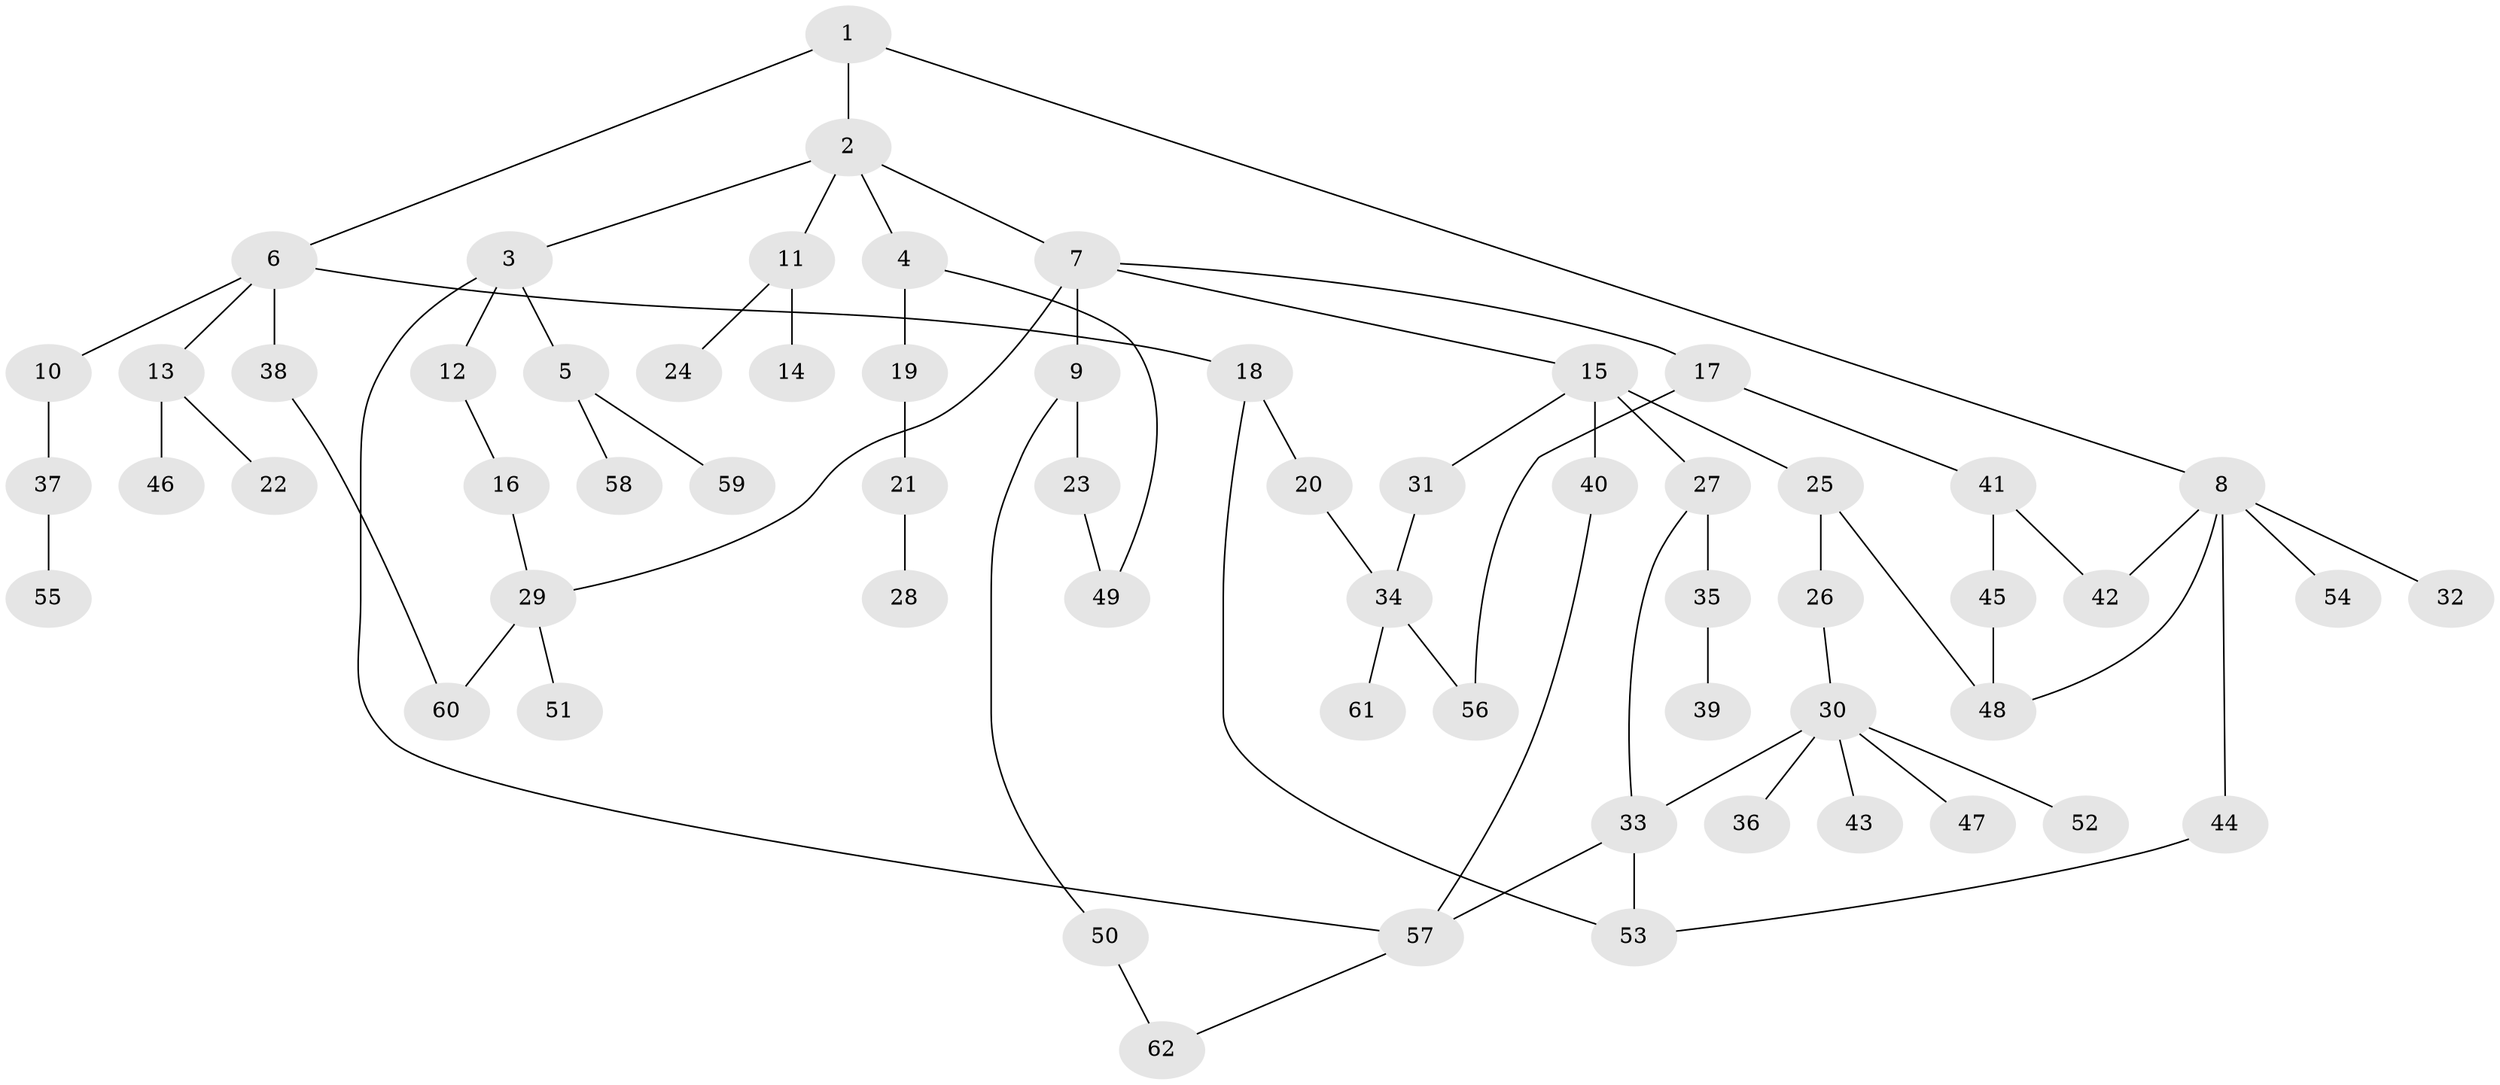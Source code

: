 // original degree distribution, {3: 0.11627906976744186, 5: 0.023255813953488372, 4: 0.13953488372093023, 6: 0.03488372093023256, 7: 0.023255813953488372, 2: 0.26744186046511625, 1: 0.3953488372093023}
// Generated by graph-tools (version 1.1) at 2025/49/03/04/25 22:49:02]
// undirected, 62 vertices, 75 edges
graph export_dot {
  node [color=gray90,style=filled];
  1;
  2;
  3;
  4;
  5;
  6;
  7;
  8;
  9;
  10;
  11;
  12;
  13;
  14;
  15;
  16;
  17;
  18;
  19;
  20;
  21;
  22;
  23;
  24;
  25;
  26;
  27;
  28;
  29;
  30;
  31;
  32;
  33;
  34;
  35;
  36;
  37;
  38;
  39;
  40;
  41;
  42;
  43;
  44;
  45;
  46;
  47;
  48;
  49;
  50;
  51;
  52;
  53;
  54;
  55;
  56;
  57;
  58;
  59;
  60;
  61;
  62;
  1 -- 2 [weight=1.0];
  1 -- 6 [weight=1.0];
  1 -- 8 [weight=1.0];
  2 -- 3 [weight=1.0];
  2 -- 4 [weight=1.0];
  2 -- 7 [weight=1.0];
  2 -- 11 [weight=1.0];
  3 -- 5 [weight=1.0];
  3 -- 12 [weight=1.0];
  3 -- 57 [weight=1.0];
  4 -- 19 [weight=1.0];
  4 -- 49 [weight=1.0];
  5 -- 58 [weight=1.0];
  5 -- 59 [weight=1.0];
  6 -- 10 [weight=1.0];
  6 -- 13 [weight=1.0];
  6 -- 18 [weight=1.0];
  6 -- 38 [weight=1.0];
  7 -- 9 [weight=1.0];
  7 -- 15 [weight=1.0];
  7 -- 17 [weight=1.0];
  7 -- 29 [weight=1.0];
  8 -- 32 [weight=1.0];
  8 -- 42 [weight=1.0];
  8 -- 44 [weight=1.0];
  8 -- 48 [weight=1.0];
  8 -- 54 [weight=1.0];
  9 -- 23 [weight=1.0];
  9 -- 50 [weight=1.0];
  10 -- 37 [weight=1.0];
  11 -- 14 [weight=1.0];
  11 -- 24 [weight=1.0];
  12 -- 16 [weight=1.0];
  13 -- 22 [weight=1.0];
  13 -- 46 [weight=1.0];
  15 -- 25 [weight=1.0];
  15 -- 27 [weight=1.0];
  15 -- 31 [weight=1.0];
  15 -- 40 [weight=2.0];
  16 -- 29 [weight=1.0];
  17 -- 41 [weight=1.0];
  17 -- 56 [weight=1.0];
  18 -- 20 [weight=1.0];
  18 -- 53 [weight=1.0];
  19 -- 21 [weight=1.0];
  20 -- 34 [weight=1.0];
  21 -- 28 [weight=1.0];
  23 -- 49 [weight=1.0];
  25 -- 26 [weight=1.0];
  25 -- 48 [weight=1.0];
  26 -- 30 [weight=1.0];
  27 -- 33 [weight=1.0];
  27 -- 35 [weight=1.0];
  29 -- 51 [weight=1.0];
  29 -- 60 [weight=1.0];
  30 -- 33 [weight=1.0];
  30 -- 36 [weight=1.0];
  30 -- 43 [weight=1.0];
  30 -- 47 [weight=1.0];
  30 -- 52 [weight=1.0];
  31 -- 34 [weight=1.0];
  33 -- 53 [weight=1.0];
  33 -- 57 [weight=1.0];
  34 -- 56 [weight=1.0];
  34 -- 61 [weight=1.0];
  35 -- 39 [weight=1.0];
  37 -- 55 [weight=1.0];
  38 -- 60 [weight=1.0];
  40 -- 57 [weight=1.0];
  41 -- 42 [weight=1.0];
  41 -- 45 [weight=1.0];
  44 -- 53 [weight=1.0];
  45 -- 48 [weight=1.0];
  50 -- 62 [weight=1.0];
  57 -- 62 [weight=1.0];
}
